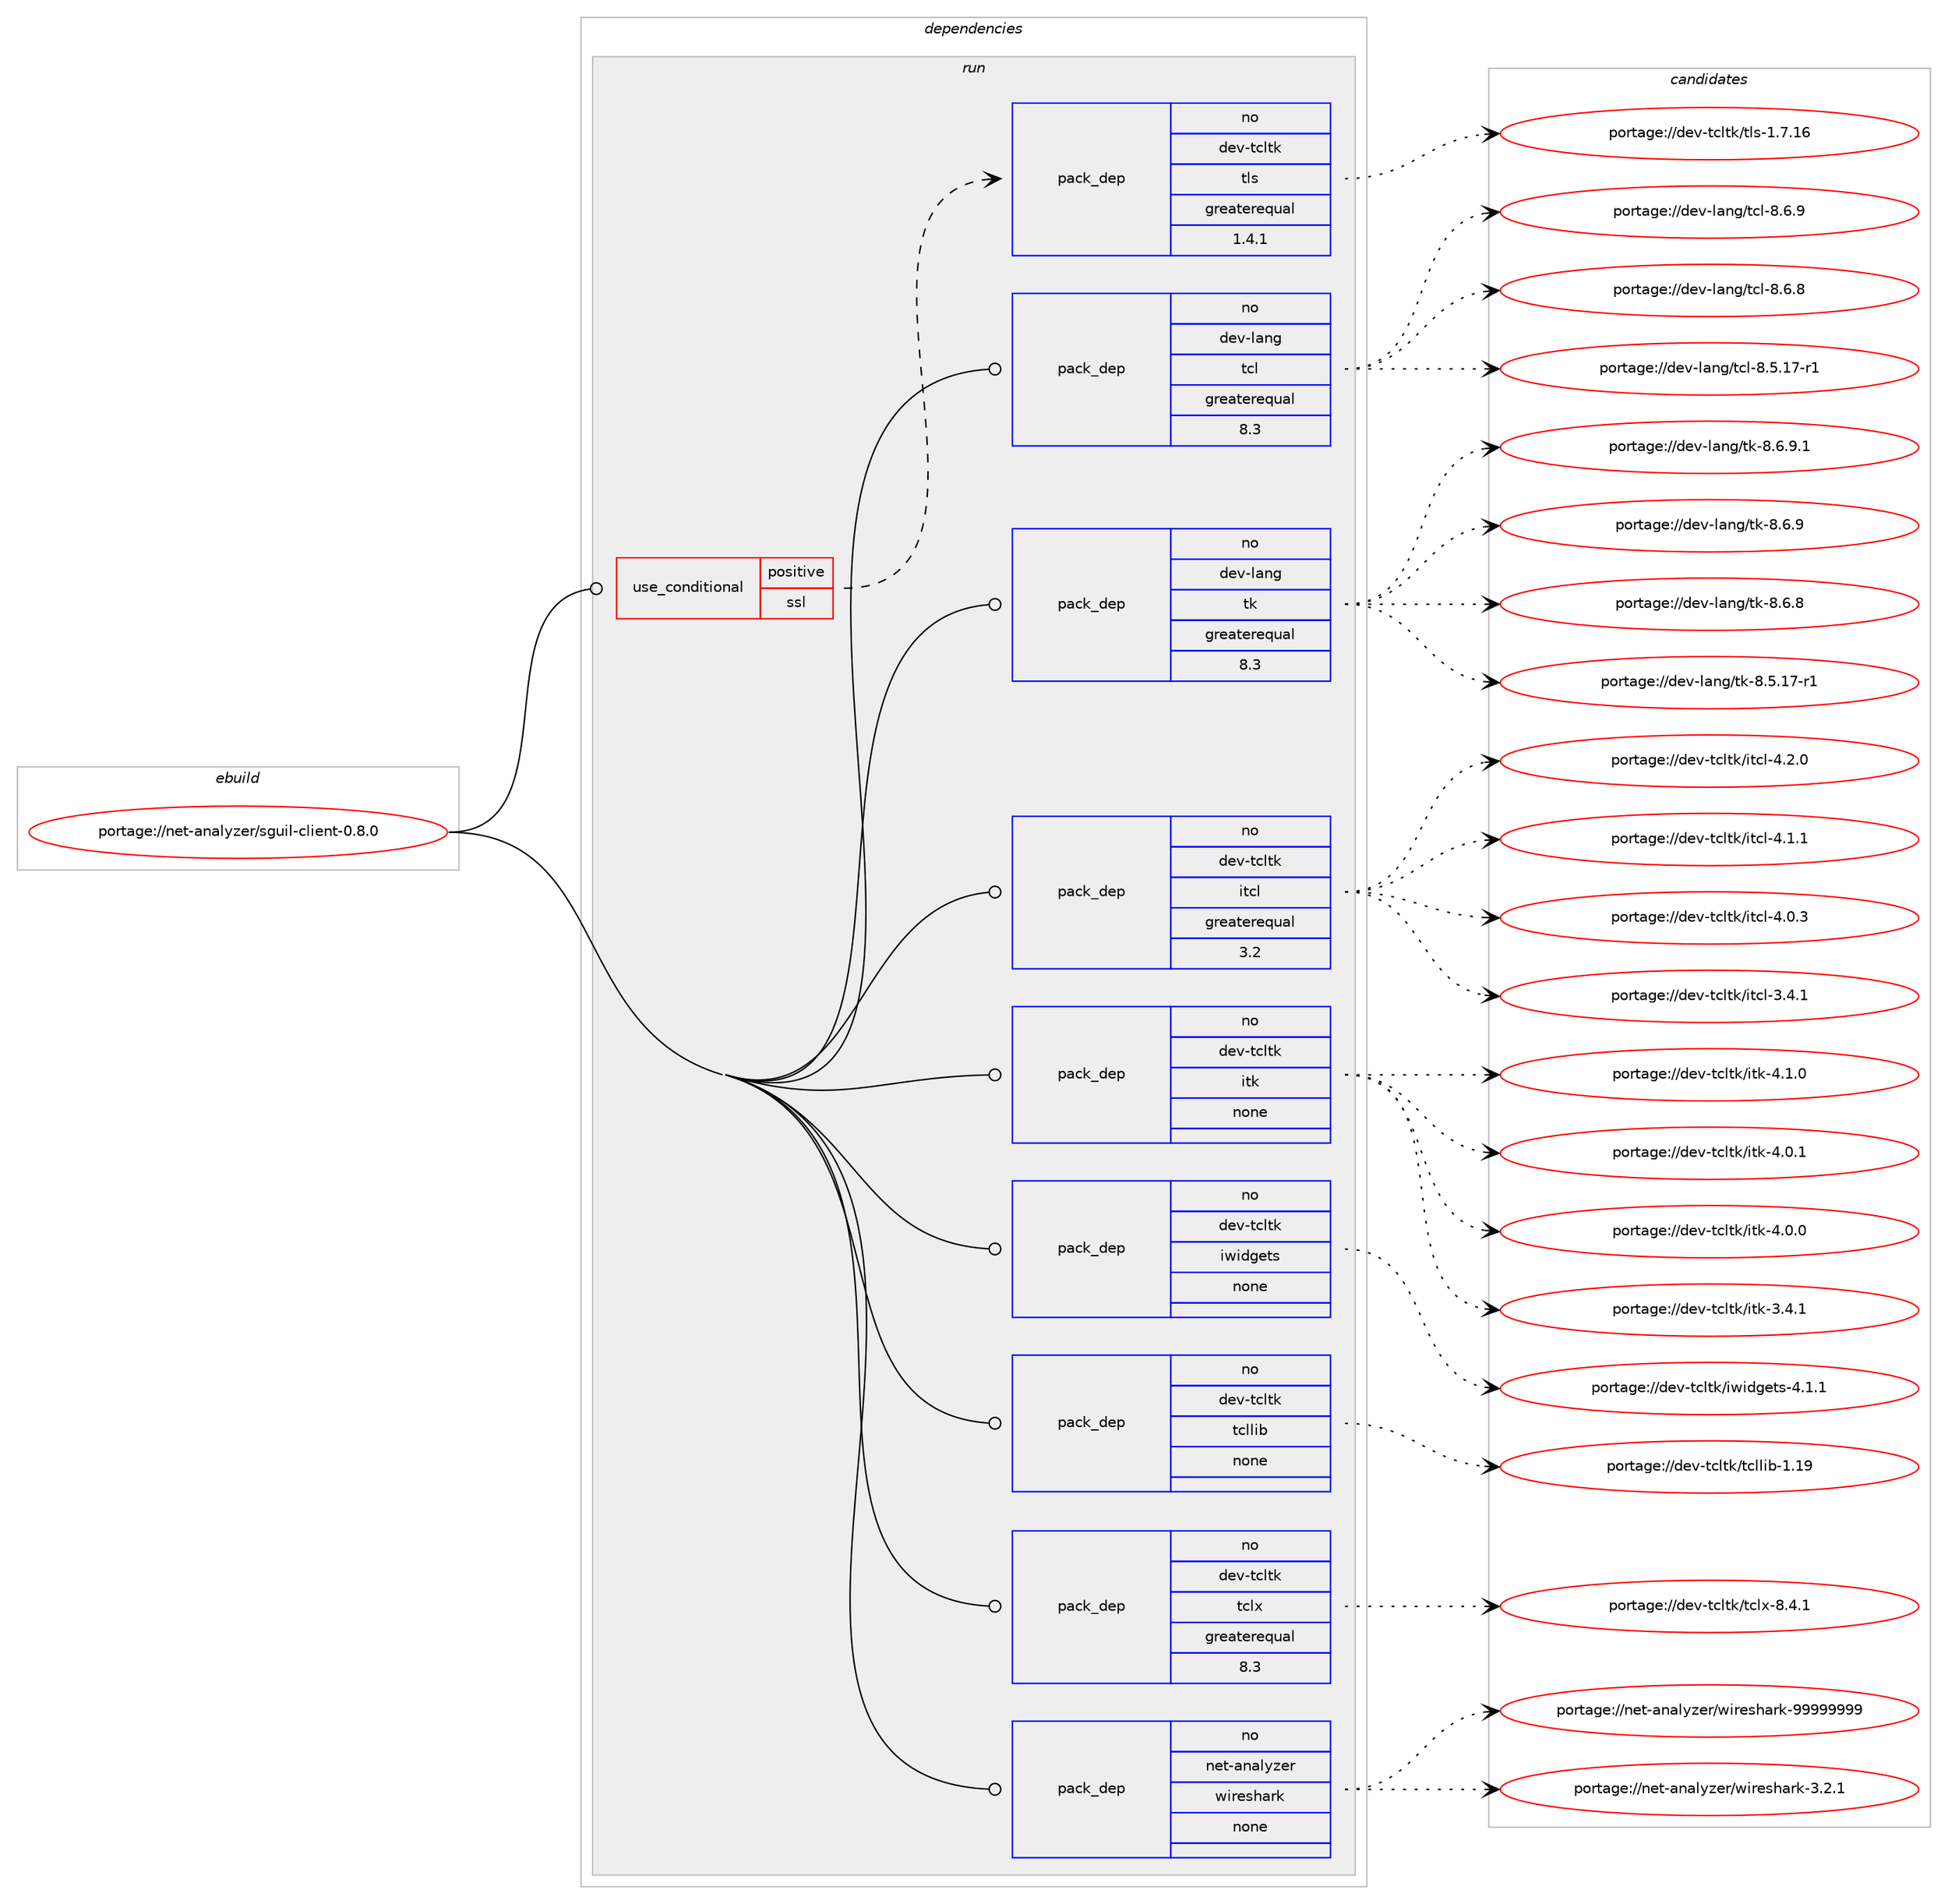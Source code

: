 digraph prolog {

# *************
# Graph options
# *************

newrank=true;
concentrate=true;
compound=true;
graph [rankdir=LR,fontname=Helvetica,fontsize=10,ranksep=1.5];#, ranksep=2.5, nodesep=0.2];
edge  [arrowhead=vee];
node  [fontname=Helvetica,fontsize=10];

# **********
# The ebuild
# **********

subgraph cluster_leftcol {
color=gray;
rank=same;
label=<<i>ebuild</i>>;
id [label="portage://net-analyzer/sguil-client-0.8.0", color=red, width=4, href="../net-analyzer/sguil-client-0.8.0.svg"];
}

# ****************
# The dependencies
# ****************

subgraph cluster_midcol {
color=gray;
label=<<i>dependencies</i>>;
subgraph cluster_compile {
fillcolor="#eeeeee";
style=filled;
label=<<i>compile</i>>;
}
subgraph cluster_compileandrun {
fillcolor="#eeeeee";
style=filled;
label=<<i>compile and run</i>>;
}
subgraph cluster_run {
fillcolor="#eeeeee";
style=filled;
label=<<i>run</i>>;
subgraph cond13600 {
dependency66140 [label=<<TABLE BORDER="0" CELLBORDER="1" CELLSPACING="0" CELLPADDING="4"><TR><TD ROWSPAN="3" CELLPADDING="10">use_conditional</TD></TR><TR><TD>positive</TD></TR><TR><TD>ssl</TD></TR></TABLE>>, shape=none, color=red];
subgraph pack51239 {
dependency66141 [label=<<TABLE BORDER="0" CELLBORDER="1" CELLSPACING="0" CELLPADDING="4" WIDTH="220"><TR><TD ROWSPAN="6" CELLPADDING="30">pack_dep</TD></TR><TR><TD WIDTH="110">no</TD></TR><TR><TD>dev-tcltk</TD></TR><TR><TD>tls</TD></TR><TR><TD>greaterequal</TD></TR><TR><TD>1.4.1</TD></TR></TABLE>>, shape=none, color=blue];
}
dependency66140:e -> dependency66141:w [weight=20,style="dashed",arrowhead="vee"];
}
id:e -> dependency66140:w [weight=20,style="solid",arrowhead="odot"];
subgraph pack51240 {
dependency66142 [label=<<TABLE BORDER="0" CELLBORDER="1" CELLSPACING="0" CELLPADDING="4" WIDTH="220"><TR><TD ROWSPAN="6" CELLPADDING="30">pack_dep</TD></TR><TR><TD WIDTH="110">no</TD></TR><TR><TD>dev-lang</TD></TR><TR><TD>tcl</TD></TR><TR><TD>greaterequal</TD></TR><TR><TD>8.3</TD></TR></TABLE>>, shape=none, color=blue];
}
id:e -> dependency66142:w [weight=20,style="solid",arrowhead="odot"];
subgraph pack51241 {
dependency66143 [label=<<TABLE BORDER="0" CELLBORDER="1" CELLSPACING="0" CELLPADDING="4" WIDTH="220"><TR><TD ROWSPAN="6" CELLPADDING="30">pack_dep</TD></TR><TR><TD WIDTH="110">no</TD></TR><TR><TD>dev-lang</TD></TR><TR><TD>tk</TD></TR><TR><TD>greaterequal</TD></TR><TR><TD>8.3</TD></TR></TABLE>>, shape=none, color=blue];
}
id:e -> dependency66143:w [weight=20,style="solid",arrowhead="odot"];
subgraph pack51242 {
dependency66144 [label=<<TABLE BORDER="0" CELLBORDER="1" CELLSPACING="0" CELLPADDING="4" WIDTH="220"><TR><TD ROWSPAN="6" CELLPADDING="30">pack_dep</TD></TR><TR><TD WIDTH="110">no</TD></TR><TR><TD>dev-tcltk</TD></TR><TR><TD>itcl</TD></TR><TR><TD>greaterequal</TD></TR><TR><TD>3.2</TD></TR></TABLE>>, shape=none, color=blue];
}
id:e -> dependency66144:w [weight=20,style="solid",arrowhead="odot"];
subgraph pack51243 {
dependency66145 [label=<<TABLE BORDER="0" CELLBORDER="1" CELLSPACING="0" CELLPADDING="4" WIDTH="220"><TR><TD ROWSPAN="6" CELLPADDING="30">pack_dep</TD></TR><TR><TD WIDTH="110">no</TD></TR><TR><TD>dev-tcltk</TD></TR><TR><TD>itk</TD></TR><TR><TD>none</TD></TR><TR><TD></TD></TR></TABLE>>, shape=none, color=blue];
}
id:e -> dependency66145:w [weight=20,style="solid",arrowhead="odot"];
subgraph pack51244 {
dependency66146 [label=<<TABLE BORDER="0" CELLBORDER="1" CELLSPACING="0" CELLPADDING="4" WIDTH="220"><TR><TD ROWSPAN="6" CELLPADDING="30">pack_dep</TD></TR><TR><TD WIDTH="110">no</TD></TR><TR><TD>dev-tcltk</TD></TR><TR><TD>iwidgets</TD></TR><TR><TD>none</TD></TR><TR><TD></TD></TR></TABLE>>, shape=none, color=blue];
}
id:e -> dependency66146:w [weight=20,style="solid",arrowhead="odot"];
subgraph pack51245 {
dependency66147 [label=<<TABLE BORDER="0" CELLBORDER="1" CELLSPACING="0" CELLPADDING="4" WIDTH="220"><TR><TD ROWSPAN="6" CELLPADDING="30">pack_dep</TD></TR><TR><TD WIDTH="110">no</TD></TR><TR><TD>dev-tcltk</TD></TR><TR><TD>tcllib</TD></TR><TR><TD>none</TD></TR><TR><TD></TD></TR></TABLE>>, shape=none, color=blue];
}
id:e -> dependency66147:w [weight=20,style="solid",arrowhead="odot"];
subgraph pack51246 {
dependency66148 [label=<<TABLE BORDER="0" CELLBORDER="1" CELLSPACING="0" CELLPADDING="4" WIDTH="220"><TR><TD ROWSPAN="6" CELLPADDING="30">pack_dep</TD></TR><TR><TD WIDTH="110">no</TD></TR><TR><TD>dev-tcltk</TD></TR><TR><TD>tclx</TD></TR><TR><TD>greaterequal</TD></TR><TR><TD>8.3</TD></TR></TABLE>>, shape=none, color=blue];
}
id:e -> dependency66148:w [weight=20,style="solid",arrowhead="odot"];
subgraph pack51247 {
dependency66149 [label=<<TABLE BORDER="0" CELLBORDER="1" CELLSPACING="0" CELLPADDING="4" WIDTH="220"><TR><TD ROWSPAN="6" CELLPADDING="30">pack_dep</TD></TR><TR><TD WIDTH="110">no</TD></TR><TR><TD>net-analyzer</TD></TR><TR><TD>wireshark</TD></TR><TR><TD>none</TD></TR><TR><TD></TD></TR></TABLE>>, shape=none, color=blue];
}
id:e -> dependency66149:w [weight=20,style="solid",arrowhead="odot"];
}
}

# **************
# The candidates
# **************

subgraph cluster_choices {
rank=same;
color=gray;
label=<<i>candidates</i>>;

subgraph choice51239 {
color=black;
nodesep=1;
choice10010111845116991081161074711610811545494655464954 [label="portage://dev-tcltk/tls-1.7.16", color=red, width=4,href="../dev-tcltk/tls-1.7.16.svg"];
dependency66141:e -> choice10010111845116991081161074711610811545494655464954:w [style=dotted,weight="100"];
}
subgraph choice51240 {
color=black;
nodesep=1;
choice10010111845108971101034711699108455646544657 [label="portage://dev-lang/tcl-8.6.9", color=red, width=4,href="../dev-lang/tcl-8.6.9.svg"];
choice10010111845108971101034711699108455646544656 [label="portage://dev-lang/tcl-8.6.8", color=red, width=4,href="../dev-lang/tcl-8.6.8.svg"];
choice10010111845108971101034711699108455646534649554511449 [label="portage://dev-lang/tcl-8.5.17-r1", color=red, width=4,href="../dev-lang/tcl-8.5.17-r1.svg"];
dependency66142:e -> choice10010111845108971101034711699108455646544657:w [style=dotted,weight="100"];
dependency66142:e -> choice10010111845108971101034711699108455646544656:w [style=dotted,weight="100"];
dependency66142:e -> choice10010111845108971101034711699108455646534649554511449:w [style=dotted,weight="100"];
}
subgraph choice51241 {
color=black;
nodesep=1;
choice1001011184510897110103471161074556465446574649 [label="portage://dev-lang/tk-8.6.9.1", color=red, width=4,href="../dev-lang/tk-8.6.9.1.svg"];
choice100101118451089711010347116107455646544657 [label="portage://dev-lang/tk-8.6.9", color=red, width=4,href="../dev-lang/tk-8.6.9.svg"];
choice100101118451089711010347116107455646544656 [label="portage://dev-lang/tk-8.6.8", color=red, width=4,href="../dev-lang/tk-8.6.8.svg"];
choice100101118451089711010347116107455646534649554511449 [label="portage://dev-lang/tk-8.5.17-r1", color=red, width=4,href="../dev-lang/tk-8.5.17-r1.svg"];
dependency66143:e -> choice1001011184510897110103471161074556465446574649:w [style=dotted,weight="100"];
dependency66143:e -> choice100101118451089711010347116107455646544657:w [style=dotted,weight="100"];
dependency66143:e -> choice100101118451089711010347116107455646544656:w [style=dotted,weight="100"];
dependency66143:e -> choice100101118451089711010347116107455646534649554511449:w [style=dotted,weight="100"];
}
subgraph choice51242 {
color=black;
nodesep=1;
choice10010111845116991081161074710511699108455246504648 [label="portage://dev-tcltk/itcl-4.2.0", color=red, width=4,href="../dev-tcltk/itcl-4.2.0.svg"];
choice10010111845116991081161074710511699108455246494649 [label="portage://dev-tcltk/itcl-4.1.1", color=red, width=4,href="../dev-tcltk/itcl-4.1.1.svg"];
choice10010111845116991081161074710511699108455246484651 [label="portage://dev-tcltk/itcl-4.0.3", color=red, width=4,href="../dev-tcltk/itcl-4.0.3.svg"];
choice10010111845116991081161074710511699108455146524649 [label="portage://dev-tcltk/itcl-3.4.1", color=red, width=4,href="../dev-tcltk/itcl-3.4.1.svg"];
dependency66144:e -> choice10010111845116991081161074710511699108455246504648:w [style=dotted,weight="100"];
dependency66144:e -> choice10010111845116991081161074710511699108455246494649:w [style=dotted,weight="100"];
dependency66144:e -> choice10010111845116991081161074710511699108455246484651:w [style=dotted,weight="100"];
dependency66144:e -> choice10010111845116991081161074710511699108455146524649:w [style=dotted,weight="100"];
}
subgraph choice51243 {
color=black;
nodesep=1;
choice100101118451169910811610747105116107455246494648 [label="portage://dev-tcltk/itk-4.1.0", color=red, width=4,href="../dev-tcltk/itk-4.1.0.svg"];
choice100101118451169910811610747105116107455246484649 [label="portage://dev-tcltk/itk-4.0.1", color=red, width=4,href="../dev-tcltk/itk-4.0.1.svg"];
choice100101118451169910811610747105116107455246484648 [label="portage://dev-tcltk/itk-4.0.0", color=red, width=4,href="../dev-tcltk/itk-4.0.0.svg"];
choice100101118451169910811610747105116107455146524649 [label="portage://dev-tcltk/itk-3.4.1", color=red, width=4,href="../dev-tcltk/itk-3.4.1.svg"];
dependency66145:e -> choice100101118451169910811610747105116107455246494648:w [style=dotted,weight="100"];
dependency66145:e -> choice100101118451169910811610747105116107455246484649:w [style=dotted,weight="100"];
dependency66145:e -> choice100101118451169910811610747105116107455246484648:w [style=dotted,weight="100"];
dependency66145:e -> choice100101118451169910811610747105116107455146524649:w [style=dotted,weight="100"];
}
subgraph choice51244 {
color=black;
nodesep=1;
choice100101118451169910811610747105119105100103101116115455246494649 [label="portage://dev-tcltk/iwidgets-4.1.1", color=red, width=4,href="../dev-tcltk/iwidgets-4.1.1.svg"];
dependency66146:e -> choice100101118451169910811610747105119105100103101116115455246494649:w [style=dotted,weight="100"];
}
subgraph choice51245 {
color=black;
nodesep=1;
choice10010111845116991081161074711699108108105984549464957 [label="portage://dev-tcltk/tcllib-1.19", color=red, width=4,href="../dev-tcltk/tcllib-1.19.svg"];
dependency66147:e -> choice10010111845116991081161074711699108108105984549464957:w [style=dotted,weight="100"];
}
subgraph choice51246 {
color=black;
nodesep=1;
choice10010111845116991081161074711699108120455646524649 [label="portage://dev-tcltk/tclx-8.4.1", color=red, width=4,href="../dev-tcltk/tclx-8.4.1.svg"];
dependency66148:e -> choice10010111845116991081161074711699108120455646524649:w [style=dotted,weight="100"];
}
subgraph choice51247 {
color=black;
nodesep=1;
choice1101011164597110971081211221011144711910511410111510497114107455757575757575757 [label="portage://net-analyzer/wireshark-99999999", color=red, width=4,href="../net-analyzer/wireshark-99999999.svg"];
choice1101011164597110971081211221011144711910511410111510497114107455146504649 [label="portage://net-analyzer/wireshark-3.2.1", color=red, width=4,href="../net-analyzer/wireshark-3.2.1.svg"];
dependency66149:e -> choice1101011164597110971081211221011144711910511410111510497114107455757575757575757:w [style=dotted,weight="100"];
dependency66149:e -> choice1101011164597110971081211221011144711910511410111510497114107455146504649:w [style=dotted,weight="100"];
}
}

}
